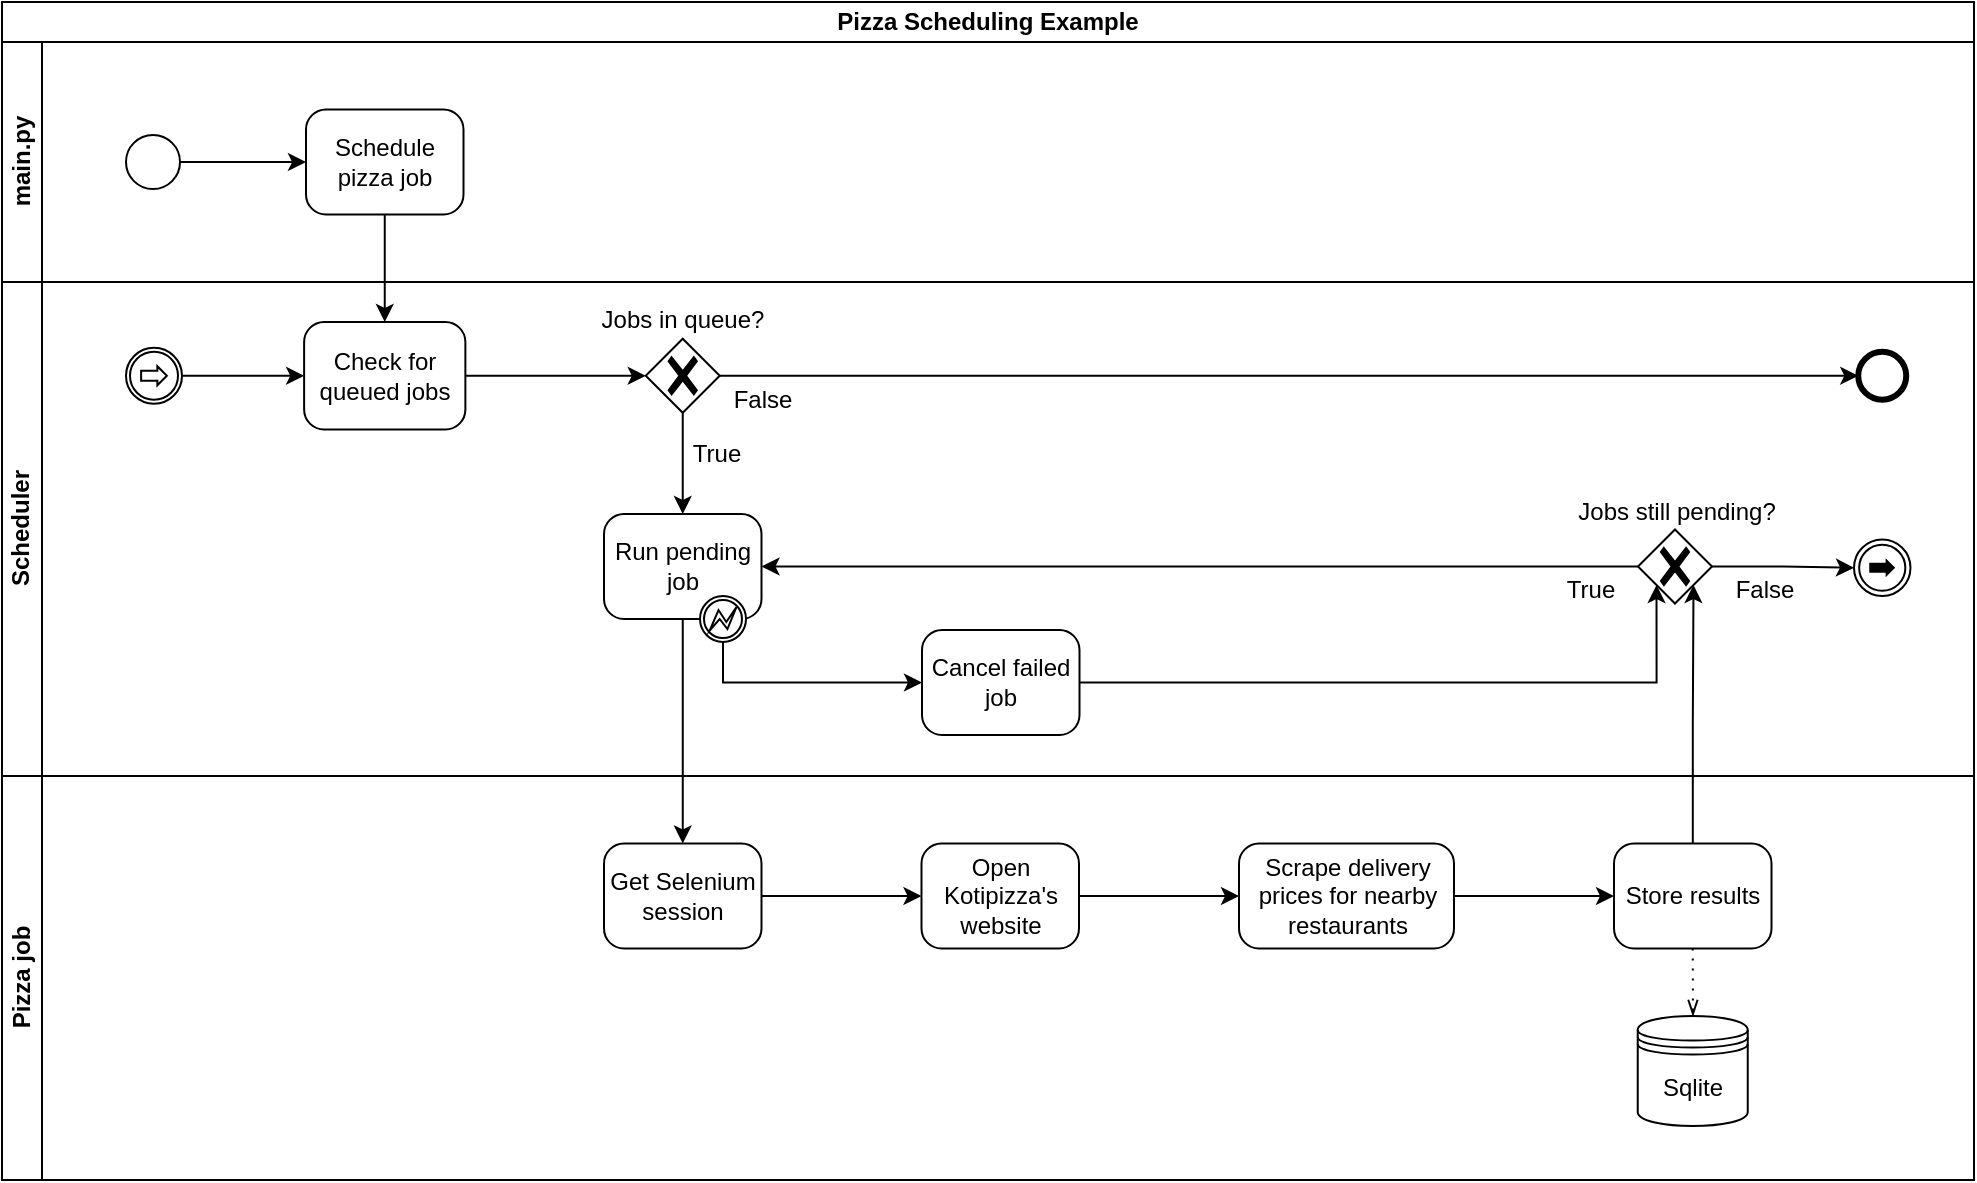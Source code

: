 <mxfile version="24.6.1" type="device">
  <diagram name="Page-1" id="RNUPdVPy9zpCAZMcewcZ">
    <mxGraphModel dx="1727" dy="944" grid="0" gridSize="10" guides="1" tooltips="1" connect="1" arrows="1" fold="1" page="0" pageScale="1" pageWidth="850" pageHeight="1100" math="0" shadow="0">
      <root>
        <mxCell id="0" />
        <mxCell id="1" parent="0" />
        <mxCell id="gwwWuOvPZJOpGgV8SAOI-6" value="Pizza Scheduling Example" style="swimlane;html=1;childLayout=stackLayout;resizeParent=1;resizeParentMax=0;horizontal=1;startSize=20;horizontalStack=0;whiteSpace=wrap;" vertex="1" parent="1">
          <mxGeometry x="11" y="375" width="986" height="589" as="geometry">
            <mxRectangle x="11" y="375" width="60" height="26" as="alternateBounds" />
          </mxGeometry>
        </mxCell>
        <mxCell id="gwwWuOvPZJOpGgV8SAOI-7" value="main.py" style="swimlane;html=1;startSize=20;horizontal=0;" vertex="1" parent="gwwWuOvPZJOpGgV8SAOI-6">
          <mxGeometry y="20" width="986" height="120" as="geometry" />
        </mxCell>
        <mxCell id="gwwWuOvPZJOpGgV8SAOI-3" style="edgeStyle=orthogonalEdgeStyle;rounded=0;orthogonalLoop=1;jettySize=auto;html=1;" edge="1" parent="gwwWuOvPZJOpGgV8SAOI-7" source="gwwWuOvPZJOpGgV8SAOI-1" target="gwwWuOvPZJOpGgV8SAOI-2">
          <mxGeometry relative="1" as="geometry" />
        </mxCell>
        <mxCell id="gwwWuOvPZJOpGgV8SAOI-1" value="" style="points=[[0.145,0.145,0],[0.5,0,0],[0.855,0.145,0],[1,0.5,0],[0.855,0.855,0],[0.5,1,0],[0.145,0.855,0],[0,0.5,0]];shape=mxgraph.bpmn.event;html=1;verticalLabelPosition=bottom;labelBackgroundColor=#ffffff;verticalAlign=top;align=center;perimeter=ellipsePerimeter;outlineConnect=0;aspect=fixed;outline=standard;symbol=general;" vertex="1" parent="gwwWuOvPZJOpGgV8SAOI-7">
          <mxGeometry x="62" y="46.5" width="27" height="27" as="geometry" />
        </mxCell>
        <mxCell id="gwwWuOvPZJOpGgV8SAOI-2" value="Schedule pizza job" style="points=[[0.25,0,0],[0.5,0,0],[0.75,0,0],[1,0.25,0],[1,0.5,0],[1,0.75,0],[0.75,1,0],[0.5,1,0],[0.25,1,0],[0,0.75,0],[0,0.5,0],[0,0.25,0]];shape=mxgraph.bpmn.task;whiteSpace=wrap;rectStyle=rounded;size=10;html=1;container=1;expand=0;collapsible=0;taskMarker=abstract;" vertex="1" parent="gwwWuOvPZJOpGgV8SAOI-7">
          <mxGeometry x="152" y="33.75" width="78.75" height="52.5" as="geometry" />
        </mxCell>
        <mxCell id="gwwWuOvPZJOpGgV8SAOI-8" value="Scheduler" style="swimlane;html=1;startSize=20;horizontal=0;" vertex="1" parent="gwwWuOvPZJOpGgV8SAOI-6">
          <mxGeometry y="140" width="986" height="247" as="geometry" />
        </mxCell>
        <mxCell id="gwwWuOvPZJOpGgV8SAOI-14" style="edgeStyle=orthogonalEdgeStyle;rounded=0;orthogonalLoop=1;jettySize=auto;html=1;" edge="1" parent="gwwWuOvPZJOpGgV8SAOI-8" source="gwwWuOvPZJOpGgV8SAOI-40" target="gwwWuOvPZJOpGgV8SAOI-13">
          <mxGeometry relative="1" as="geometry" />
        </mxCell>
        <mxCell id="gwwWuOvPZJOpGgV8SAOI-12" value="Check for queued jobs" style="points=[[0.25,0,0],[0.5,0,0],[0.75,0,0],[1,0.25,0],[1,0.5,0],[1,0.75,0],[0.75,1,0],[0.5,1,0],[0.25,1,0],[0,0.75,0],[0,0.5,0],[0,0.25,0]];shape=mxgraph.bpmn.task;whiteSpace=wrap;rectStyle=rounded;size=10;html=1;container=1;expand=0;collapsible=0;taskMarker=abstract;" vertex="1" parent="gwwWuOvPZJOpGgV8SAOI-8">
          <mxGeometry x="151.06" y="20" width="80.63" height="53.75" as="geometry" />
        </mxCell>
        <mxCell id="gwwWuOvPZJOpGgV8SAOI-13" value="Run pending job" style="points=[[0.25,0,0],[0.5,0,0],[0.75,0,0],[1,0.25,0],[1,0.5,0],[1,0.75,0],[0.75,1,0],[0.5,1,0],[0.25,1,0],[0,0.75,0],[0,0.5,0],[0,0.25,0]];shape=mxgraph.bpmn.task;whiteSpace=wrap;rectStyle=rounded;size=10;html=1;container=1;expand=0;collapsible=0;taskMarker=abstract;" vertex="1" parent="gwwWuOvPZJOpGgV8SAOI-8">
          <mxGeometry x="301" y="116" width="78.75" height="52.5" as="geometry" />
        </mxCell>
        <mxCell id="gwwWuOvPZJOpGgV8SAOI-39" value="" style="points=[[0.145,0.145,0],[0.5,0,0],[0.855,0.145,0],[1,0.5,0],[0.855,0.855,0],[0.5,1,0],[0.145,0.855,0],[0,0.5,0]];shape=mxgraph.bpmn.event;html=1;verticalLabelPosition=bottom;labelBackgroundColor=#ffffff;verticalAlign=top;align=center;perimeter=ellipsePerimeter;outlineConnect=0;aspect=fixed;outline=boundInt;symbol=error;" vertex="1" parent="gwwWuOvPZJOpGgV8SAOI-13">
          <mxGeometry x="48" y="41" width="23" height="23" as="geometry" />
        </mxCell>
        <mxCell id="gwwWuOvPZJOpGgV8SAOI-37" value="Cancel failed job" style="points=[[0.25,0,0],[0.5,0,0],[0.75,0,0],[1,0.25,0],[1,0.5,0],[1,0.75,0],[0.75,1,0],[0.5,1,0],[0.25,1,0],[0,0.75,0],[0,0.5,0],[0,0.25,0]];shape=mxgraph.bpmn.task;whiteSpace=wrap;rectStyle=rounded;size=10;html=1;container=1;expand=0;collapsible=0;taskMarker=abstract;" vertex="1" parent="gwwWuOvPZJOpGgV8SAOI-8">
          <mxGeometry x="460" y="174" width="78.75" height="52.5" as="geometry" />
        </mxCell>
        <mxCell id="gwwWuOvPZJOpGgV8SAOI-41" value="" style="edgeStyle=orthogonalEdgeStyle;rounded=0;orthogonalLoop=1;jettySize=auto;html=1;" edge="1" parent="gwwWuOvPZJOpGgV8SAOI-8" source="gwwWuOvPZJOpGgV8SAOI-12" target="gwwWuOvPZJOpGgV8SAOI-40">
          <mxGeometry relative="1" as="geometry">
            <mxPoint x="243" y="562" as="sourcePoint" />
            <mxPoint x="351" y="597" as="targetPoint" />
          </mxGeometry>
        </mxCell>
        <mxCell id="gwwWuOvPZJOpGgV8SAOI-40" value="Jobs in queue?" style="points=[[0.25,0.25,0],[0.5,0,0],[0.75,0.25,0],[1,0.5,0],[0.75,0.75,0],[0.5,1,0],[0.25,0.75,0],[0,0.5,0]];shape=mxgraph.bpmn.gateway2;html=1;verticalLabelPosition=top;labelBackgroundColor=#ffffff;verticalAlign=bottom;align=center;perimeter=rhombusPerimeter;outlineConnect=0;outline=none;symbol=none;gwType=exclusive;labelPosition=center;" vertex="1" parent="gwwWuOvPZJOpGgV8SAOI-8">
          <mxGeometry x="321.87" y="28.38" width="37" height="37" as="geometry" />
        </mxCell>
        <mxCell id="gwwWuOvPZJOpGgV8SAOI-42" value="" style="points=[[0.145,0.145,0],[0.5,0,0],[0.855,0.145,0],[1,0.5,0],[0.855,0.855,0],[0.5,1,0],[0.145,0.855,0],[0,0.5,0]];shape=mxgraph.bpmn.event;html=1;verticalLabelPosition=bottom;labelBackgroundColor=#ffffff;verticalAlign=top;align=center;perimeter=ellipsePerimeter;outlineConnect=0;aspect=fixed;outline=end;symbol=terminate2;" vertex="1" parent="gwwWuOvPZJOpGgV8SAOI-8">
          <mxGeometry x="928.12" y="34.87" width="24" height="24" as="geometry" />
        </mxCell>
        <mxCell id="gwwWuOvPZJOpGgV8SAOI-43" style="edgeStyle=orthogonalEdgeStyle;rounded=0;orthogonalLoop=1;jettySize=auto;html=1;entryX=0;entryY=0.5;entryDx=0;entryDy=0;entryPerimeter=0;" edge="1" parent="gwwWuOvPZJOpGgV8SAOI-8" source="gwwWuOvPZJOpGgV8SAOI-40" target="gwwWuOvPZJOpGgV8SAOI-42">
          <mxGeometry relative="1" as="geometry" />
        </mxCell>
        <mxCell id="gwwWuOvPZJOpGgV8SAOI-51" value="False" style="text;html=1;align=center;verticalAlign=middle;resizable=0;points=[];autosize=1;strokeColor=none;fillColor=none;" vertex="1" parent="gwwWuOvPZJOpGgV8SAOI-8">
          <mxGeometry x="355.87" y="46" width="49" height="26" as="geometry" />
        </mxCell>
        <mxCell id="gwwWuOvPZJOpGgV8SAOI-52" value="True" style="text;html=1;align=center;verticalAlign=middle;resizable=0;points=[];autosize=1;strokeColor=none;fillColor=none;" vertex="1" parent="gwwWuOvPZJOpGgV8SAOI-8">
          <mxGeometry x="335" y="73" width="43" height="26" as="geometry" />
        </mxCell>
        <mxCell id="gwwWuOvPZJOpGgV8SAOI-57" value="" style="points=[[0.145,0.145,0],[0.5,0,0],[0.855,0.145,0],[1,0.5,0],[0.855,0.855,0],[0.5,1,0],[0.145,0.855,0],[0,0.5,0]];shape=mxgraph.bpmn.event;html=1;verticalLabelPosition=bottom;labelBackgroundColor=#ffffff;verticalAlign=top;align=center;perimeter=ellipsePerimeter;outlineConnect=0;aspect=fixed;outline=catching;symbol=link;" vertex="1" parent="gwwWuOvPZJOpGgV8SAOI-8">
          <mxGeometry x="62" y="32.87" width="28" height="28" as="geometry" />
        </mxCell>
        <mxCell id="gwwWuOvPZJOpGgV8SAOI-58" style="edgeStyle=orthogonalEdgeStyle;rounded=0;orthogonalLoop=1;jettySize=auto;html=1;entryX=0;entryY=0.5;entryDx=0;entryDy=0;entryPerimeter=0;" edge="1" parent="gwwWuOvPZJOpGgV8SAOI-8" source="gwwWuOvPZJOpGgV8SAOI-57" target="gwwWuOvPZJOpGgV8SAOI-12">
          <mxGeometry relative="1" as="geometry" />
        </mxCell>
        <mxCell id="gwwWuOvPZJOpGgV8SAOI-55" value="" style="points=[[0.145,0.145,0],[0.5,0,0],[0.855,0.145,0],[1,0.5,0],[0.855,0.855,0],[0.5,1,0],[0.145,0.855,0],[0,0.5,0]];shape=mxgraph.bpmn.event;html=1;verticalLabelPosition=bottom;labelBackgroundColor=#ffffff;verticalAlign=top;align=center;perimeter=ellipsePerimeter;outlineConnect=0;aspect=fixed;outline=throwing;symbol=link;" vertex="1" parent="gwwWuOvPZJOpGgV8SAOI-8">
          <mxGeometry x="926" y="128.76" width="28.24" height="28.24" as="geometry" />
        </mxCell>
        <mxCell id="gwwWuOvPZJOpGgV8SAOI-65" style="edgeStyle=orthogonalEdgeStyle;rounded=0;orthogonalLoop=1;jettySize=auto;html=1;" edge="1" parent="gwwWuOvPZJOpGgV8SAOI-8" source="gwwWuOvPZJOpGgV8SAOI-63" target="gwwWuOvPZJOpGgV8SAOI-55">
          <mxGeometry relative="1" as="geometry" />
        </mxCell>
        <mxCell id="gwwWuOvPZJOpGgV8SAOI-63" value="Jobs still pending?" style="points=[[0.25,0.25,0],[0.5,0,0],[0.75,0.25,0],[1,0.5,0],[0.75,0.75,0],[0.5,1,0],[0.25,0.75,0],[0,0.5,0]];shape=mxgraph.bpmn.gateway2;html=1;verticalLabelPosition=top;labelBackgroundColor=#ffffff;verticalAlign=bottom;align=center;perimeter=rhombusPerimeter;outlineConnect=0;outline=none;symbol=none;gwType=exclusive;labelPosition=center;" vertex="1" parent="gwwWuOvPZJOpGgV8SAOI-8">
          <mxGeometry x="818" y="123.75" width="37" height="37" as="geometry" />
        </mxCell>
        <mxCell id="gwwWuOvPZJOpGgV8SAOI-64" style="edgeStyle=orthogonalEdgeStyle;rounded=0;orthogonalLoop=1;jettySize=auto;html=1;entryX=1;entryY=0.5;entryDx=0;entryDy=0;entryPerimeter=0;" edge="1" parent="gwwWuOvPZJOpGgV8SAOI-8" source="gwwWuOvPZJOpGgV8SAOI-63" target="gwwWuOvPZJOpGgV8SAOI-13">
          <mxGeometry relative="1" as="geometry" />
        </mxCell>
        <mxCell id="gwwWuOvPZJOpGgV8SAOI-67" value="True" style="text;html=1;align=center;verticalAlign=middle;resizable=0;points=[];autosize=1;strokeColor=none;fillColor=none;" vertex="1" parent="gwwWuOvPZJOpGgV8SAOI-8">
          <mxGeometry x="772" y="140.5" width="43" height="26" as="geometry" />
        </mxCell>
        <mxCell id="gwwWuOvPZJOpGgV8SAOI-68" value="False" style="text;html=1;align=center;verticalAlign=middle;resizable=0;points=[];autosize=1;strokeColor=none;fillColor=none;" vertex="1" parent="gwwWuOvPZJOpGgV8SAOI-8">
          <mxGeometry x="856" y="140.5" width="49" height="26" as="geometry" />
        </mxCell>
        <mxCell id="gwwWuOvPZJOpGgV8SAOI-70" style="edgeStyle=orthogonalEdgeStyle;rounded=0;orthogonalLoop=1;jettySize=auto;html=1;entryX=0.25;entryY=0.75;entryDx=0;entryDy=0;entryPerimeter=0;" edge="1" parent="gwwWuOvPZJOpGgV8SAOI-8" source="gwwWuOvPZJOpGgV8SAOI-37" target="gwwWuOvPZJOpGgV8SAOI-63">
          <mxGeometry relative="1" as="geometry" />
        </mxCell>
        <mxCell id="gwwWuOvPZJOpGgV8SAOI-71" style="edgeStyle=orthogonalEdgeStyle;rounded=0;orthogonalLoop=1;jettySize=auto;html=1;entryX=0;entryY=0.5;entryDx=0;entryDy=0;entryPerimeter=0;" edge="1" parent="gwwWuOvPZJOpGgV8SAOI-8" source="gwwWuOvPZJOpGgV8SAOI-39" target="gwwWuOvPZJOpGgV8SAOI-37">
          <mxGeometry relative="1" as="geometry">
            <Array as="points">
              <mxPoint x="361" y="200" />
            </Array>
          </mxGeometry>
        </mxCell>
        <mxCell id="gwwWuOvPZJOpGgV8SAOI-9" value="Pizza job" style="swimlane;html=1;startSize=20;horizontal=0;" vertex="1" parent="gwwWuOvPZJOpGgV8SAOI-6">
          <mxGeometry y="387" width="986" height="202" as="geometry" />
        </mxCell>
        <mxCell id="gwwWuOvPZJOpGgV8SAOI-18" value="" style="edgeStyle=orthogonalEdgeStyle;rounded=0;orthogonalLoop=1;jettySize=auto;html=1;" edge="1" parent="gwwWuOvPZJOpGgV8SAOI-9" source="gwwWuOvPZJOpGgV8SAOI-15" target="gwwWuOvPZJOpGgV8SAOI-17">
          <mxGeometry relative="1" as="geometry" />
        </mxCell>
        <mxCell id="gwwWuOvPZJOpGgV8SAOI-15" value="Get Selenium session" style="points=[[0.25,0,0],[0.5,0,0],[0.75,0,0],[1,0.25,0],[1,0.5,0],[1,0.75,0],[0.75,1,0],[0.5,1,0],[0.25,1,0],[0,0.75,0],[0,0.5,0],[0,0.25,0]];shape=mxgraph.bpmn.task;whiteSpace=wrap;rectStyle=rounded;size=10;html=1;container=1;expand=0;collapsible=0;taskMarker=abstract;" vertex="1" parent="gwwWuOvPZJOpGgV8SAOI-9">
          <mxGeometry x="301" y="33.75" width="78.75" height="52.5" as="geometry" />
        </mxCell>
        <mxCell id="gwwWuOvPZJOpGgV8SAOI-20" value="" style="edgeStyle=orthogonalEdgeStyle;rounded=0;orthogonalLoop=1;jettySize=auto;html=1;" edge="1" parent="gwwWuOvPZJOpGgV8SAOI-9" source="gwwWuOvPZJOpGgV8SAOI-17" target="gwwWuOvPZJOpGgV8SAOI-19">
          <mxGeometry relative="1" as="geometry" />
        </mxCell>
        <mxCell id="gwwWuOvPZJOpGgV8SAOI-17" value="Open Kotipizza&#39;s website" style="points=[[0.25,0,0],[0.5,0,0],[0.75,0,0],[1,0.25,0],[1,0.5,0],[1,0.75,0],[0.75,1,0],[0.5,1,0],[0.25,1,0],[0,0.75,0],[0,0.5,0],[0,0.25,0]];shape=mxgraph.bpmn.task;whiteSpace=wrap;rectStyle=rounded;size=10;html=1;container=1;expand=0;collapsible=0;taskMarker=abstract;" vertex="1" parent="gwwWuOvPZJOpGgV8SAOI-9">
          <mxGeometry x="459.75" y="33.75" width="78.75" height="52.5" as="geometry" />
        </mxCell>
        <mxCell id="gwwWuOvPZJOpGgV8SAOI-19" value="Scrape delivery prices for nearby restaurants" style="points=[[0.25,0,0],[0.5,0,0],[0.75,0,0],[1,0.25,0],[1,0.5,0],[1,0.75,0],[0.75,1,0],[0.5,1,0],[0.25,1,0],[0,0.75,0],[0,0.5,0],[0,0.25,0]];shape=mxgraph.bpmn.task;whiteSpace=wrap;rectStyle=rounded;size=10;html=1;container=1;expand=0;collapsible=0;taskMarker=abstract;" vertex="1" parent="gwwWuOvPZJOpGgV8SAOI-9">
          <mxGeometry x="618.5" y="33.75" width="107.5" height="52.5" as="geometry" />
        </mxCell>
        <mxCell id="gwwWuOvPZJOpGgV8SAOI-21" value="Store results" style="points=[[0.25,0,0],[0.5,0,0],[0.75,0,0],[1,0.25,0],[1,0.5,0],[1,0.75,0],[0.75,1,0],[0.5,1,0],[0.25,1,0],[0,0.75,0],[0,0.5,0],[0,0.25,0]];shape=mxgraph.bpmn.task;whiteSpace=wrap;rectStyle=rounded;size=10;html=1;container=1;expand=0;collapsible=0;taskMarker=abstract;" vertex="1" parent="gwwWuOvPZJOpGgV8SAOI-9">
          <mxGeometry x="806" y="33.75" width="78.75" height="52.5" as="geometry" />
        </mxCell>
        <mxCell id="gwwWuOvPZJOpGgV8SAOI-24" style="edgeStyle=orthogonalEdgeStyle;rounded=0;orthogonalLoop=1;jettySize=auto;html=1;entryX=0;entryY=0.5;entryDx=0;entryDy=0;entryPerimeter=0;" edge="1" parent="gwwWuOvPZJOpGgV8SAOI-9" source="gwwWuOvPZJOpGgV8SAOI-19" target="gwwWuOvPZJOpGgV8SAOI-21">
          <mxGeometry relative="1" as="geometry" />
        </mxCell>
        <mxCell id="gwwWuOvPZJOpGgV8SAOI-25" value="Sqlite" style="shape=datastore;html=1;labelPosition=center;verticalLabelPosition=middle;align=center;verticalAlign=middle;" vertex="1" parent="gwwWuOvPZJOpGgV8SAOI-9">
          <mxGeometry x="817.87" y="120" width="55" height="55" as="geometry" />
        </mxCell>
        <mxCell id="gwwWuOvPZJOpGgV8SAOI-47" value="" style="edgeStyle=elbowEdgeStyle;fontSize=12;html=1;endFill=0;startFill=0;endSize=6;startSize=6;dashed=1;dashPattern=1 4;endArrow=openThin;startArrow=none;rounded=0;exitX=0.5;exitY=1;exitDx=0;exitDy=0;exitPerimeter=0;entryX=0.5;entryY=0;entryDx=0;entryDy=0;" edge="1" parent="gwwWuOvPZJOpGgV8SAOI-9" source="gwwWuOvPZJOpGgV8SAOI-21" target="gwwWuOvPZJOpGgV8SAOI-25">
          <mxGeometry width="160" relative="1" as="geometry">
            <mxPoint x="1414" y="91" as="sourcePoint" />
            <mxPoint x="1574" y="91" as="targetPoint" />
          </mxGeometry>
        </mxCell>
        <mxCell id="gwwWuOvPZJOpGgV8SAOI-11" value="" style="edgeStyle=orthogonalEdgeStyle;rounded=0;orthogonalLoop=1;jettySize=auto;html=1;entryX=0.5;entryY=0;entryDx=0;entryDy=0;entryPerimeter=0;" edge="1" parent="gwwWuOvPZJOpGgV8SAOI-6" source="gwwWuOvPZJOpGgV8SAOI-2" target="gwwWuOvPZJOpGgV8SAOI-12">
          <mxGeometry relative="1" as="geometry">
            <mxPoint x="191" y="174" as="targetPoint" />
          </mxGeometry>
        </mxCell>
        <mxCell id="gwwWuOvPZJOpGgV8SAOI-16" value="" style="edgeStyle=orthogonalEdgeStyle;rounded=0;orthogonalLoop=1;jettySize=auto;html=1;" edge="1" parent="gwwWuOvPZJOpGgV8SAOI-6" source="gwwWuOvPZJOpGgV8SAOI-13" target="gwwWuOvPZJOpGgV8SAOI-15">
          <mxGeometry relative="1" as="geometry" />
        </mxCell>
        <mxCell id="gwwWuOvPZJOpGgV8SAOI-66" style="edgeStyle=orthogonalEdgeStyle;rounded=0;orthogonalLoop=1;jettySize=auto;html=1;entryX=0.75;entryY=0.75;entryDx=0;entryDy=0;entryPerimeter=0;" edge="1" parent="gwwWuOvPZJOpGgV8SAOI-6" source="gwwWuOvPZJOpGgV8SAOI-21" target="gwwWuOvPZJOpGgV8SAOI-63">
          <mxGeometry relative="1" as="geometry" />
        </mxCell>
      </root>
    </mxGraphModel>
  </diagram>
</mxfile>
